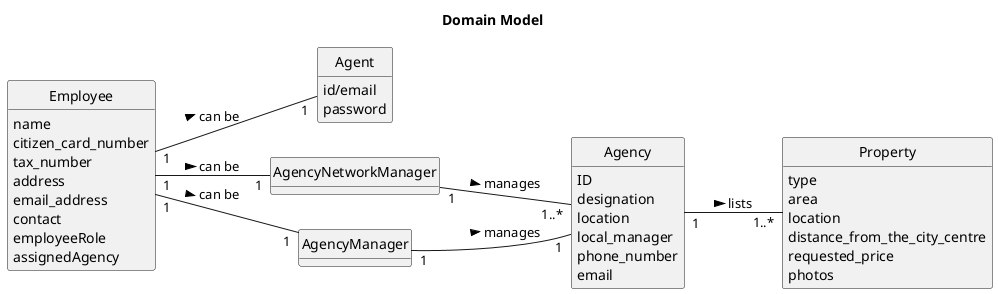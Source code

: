 @startuml
skinparam monochrome true
skinparam packageStyle rectangle
skinparam shadowing false

left to right direction

skinparam classAttributeIconSize 0

hide circle
hide methods

title Domain Model


class Employee{
name
citizen_card_number
tax_number
address
email_address
contact
employeeRole
assignedAgency
}

class Agent{
id/email
password
}

class AgencyNetworkManager{
}

class AgencyManager{
}

class Agency{
ID
designation
location
local_manager
phone_number
email
}

class Property {
    type
    area
    location
    distance_from_the_city_centre
    requested_price
    photos
    }


AgencyManager "1" -- "1" Agency : manages >
AgencyNetworkManager "1" -- "1..*" Agency : manages >

Employee "1" -- "1" AgencyManager : can be >
Employee "1" -- "1" AgencyNetworkManager : can be >
Employee "1" -- "1" Agent : can be >

Agency "1" -- "1..*" Property : lists >



@enduml